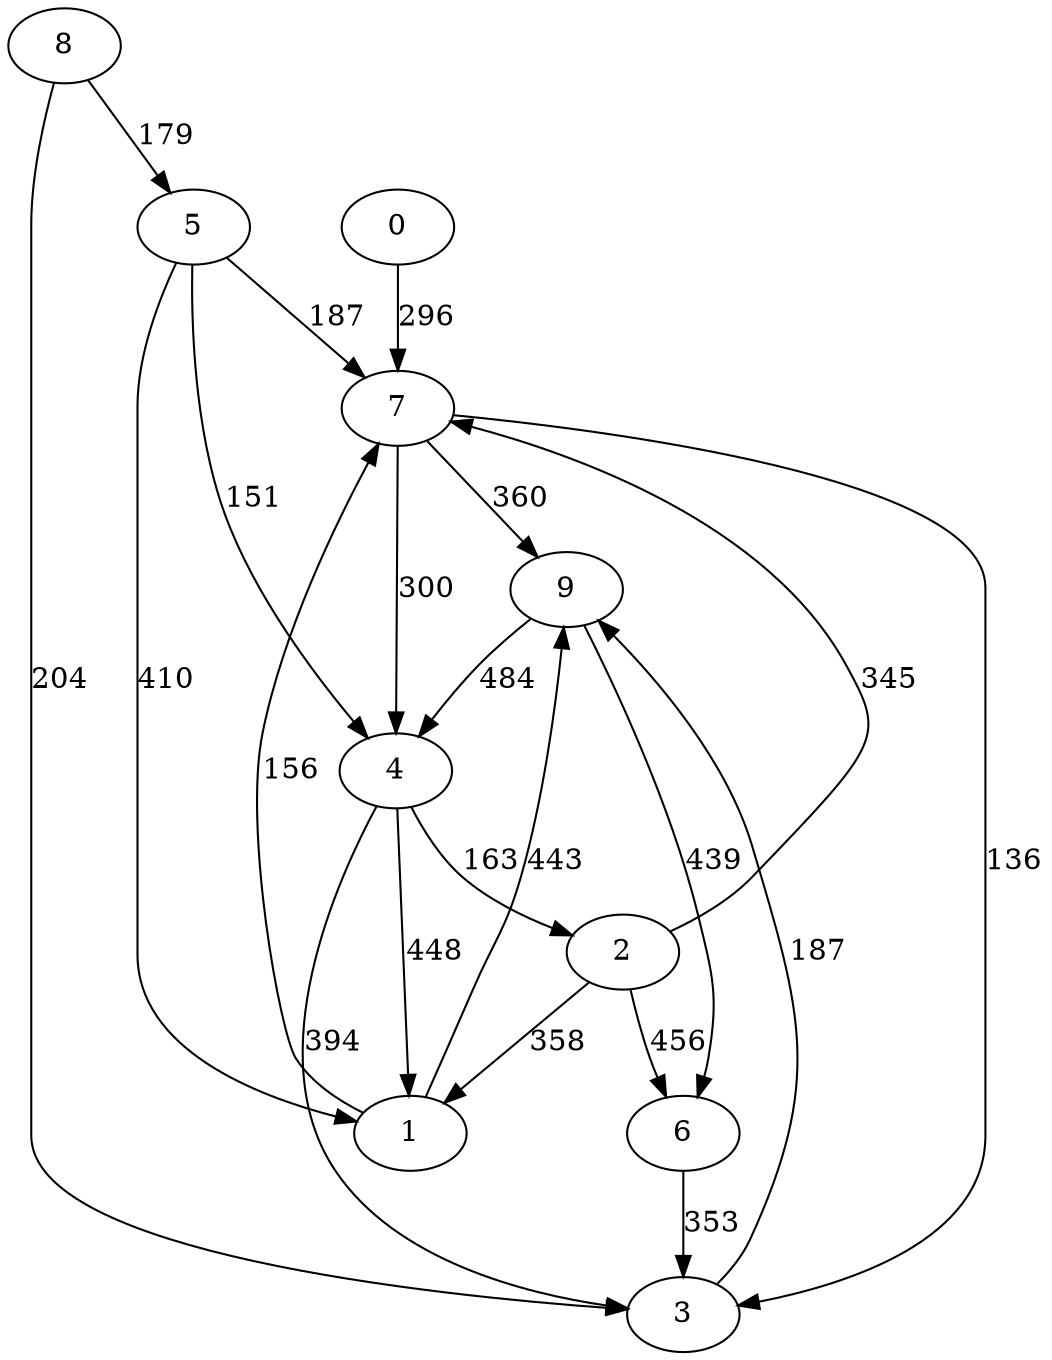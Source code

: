 digraph example{
0 -> 7[label= "296"];
1 -> 7[label= "156"];
1 -> 9[label= "443"];
2 -> 1[label= "358"];
2 -> 6[label= "456"];
2 -> 7[label= "345"];
3 -> 9[label= "187"];
4 -> 1[label= "448"];
4 -> 2[label= "163"];
4 -> 3[label= "394"];
5 -> 1[label= "410"];
5 -> 4[label= "151"];
5 -> 7[label= "187"];
6 -> 3[label= "353"];
7 -> 3[label= "136"];
7 -> 4[label= "300"];
7 -> 9[label= "360"];
8 -> 3[label= "204"];
8 -> 5[label= "179"];
9 -> 4[label= "484"];
9 -> 6[label= "439"];
}
